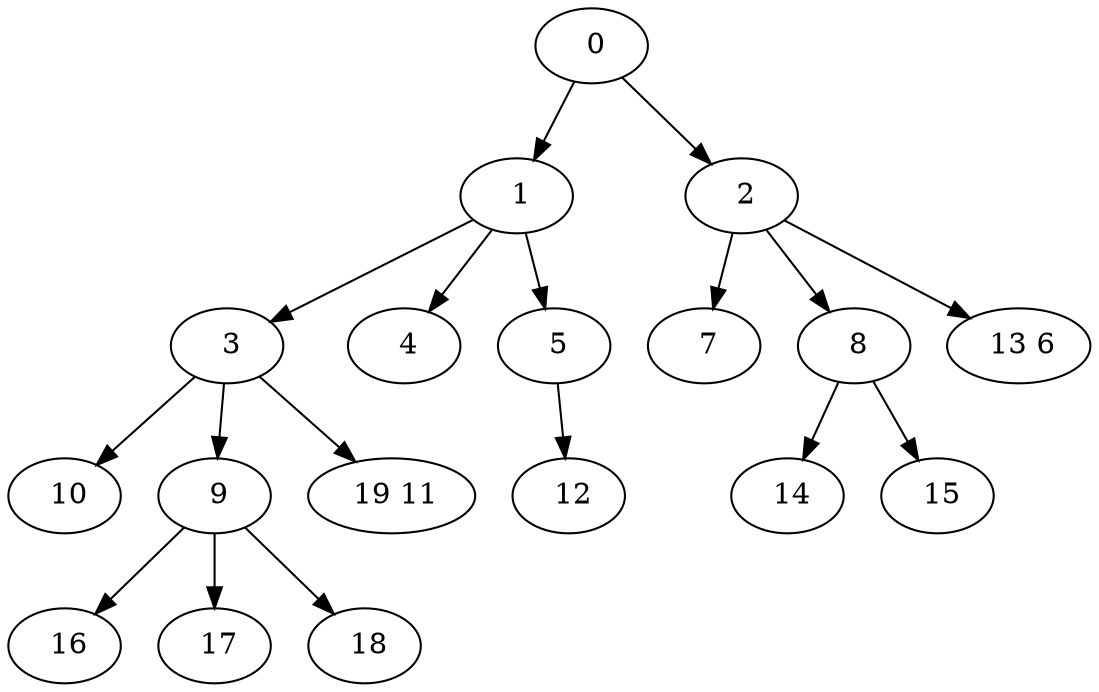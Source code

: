 digraph mytree {
" 0" -> " 1";
" 0" -> " 2";
" 1" -> " 3";
" 1" -> " 4";
" 1" -> " 5";
" 2" -> " 7";
" 2" -> " 8";
" 2" -> " 13 6";
" 10";
" 3" -> " 10";
" 3" -> " 9";
" 3" -> " 19 11";
" 4";
" 12";
" 5" -> " 12";
" 7";
" 8" -> " 14";
" 8" -> " 15";
" 13 6";
" 9" -> " 16";
" 9" -> " 17";
" 9" -> " 18";
" 19 11";
" 14";
" 15";
" 16";
" 17";
" 18";
}
